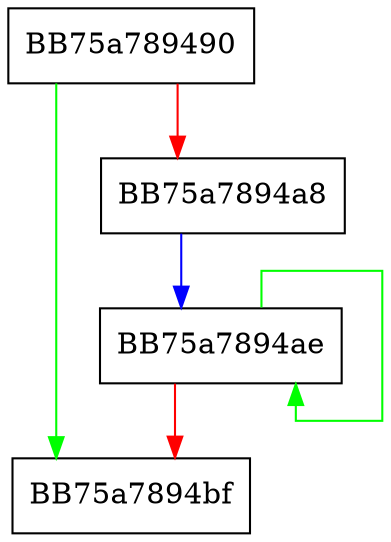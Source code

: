digraph getString {
  node [shape="box"];
  graph [splines=ortho];
  BB75a789490 -> BB75a7894bf [color="green"];
  BB75a789490 -> BB75a7894a8 [color="red"];
  BB75a7894a8 -> BB75a7894ae [color="blue"];
  BB75a7894ae -> BB75a7894ae [color="green"];
  BB75a7894ae -> BB75a7894bf [color="red"];
}